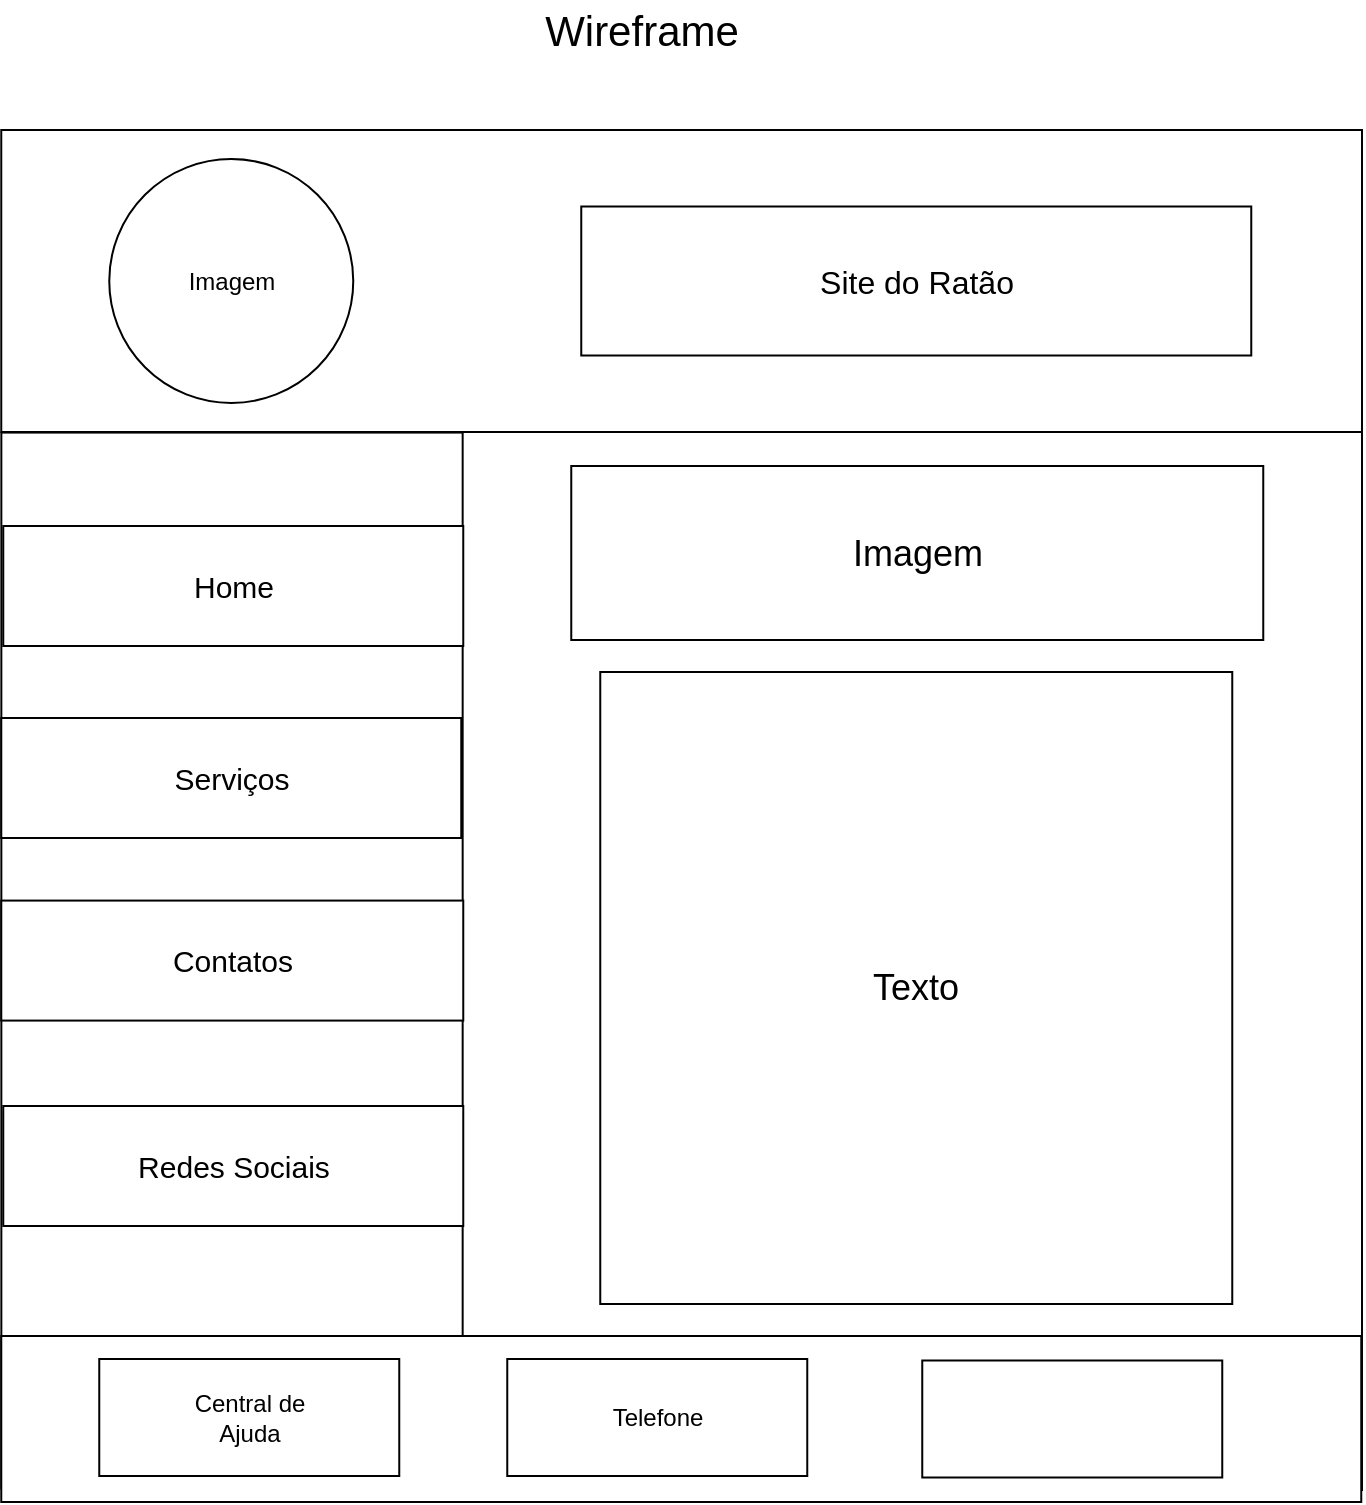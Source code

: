 <mxfile version="24.0.7" type="github">
  <diagram name="Página-1" id="S7ssqObe3ib5vzpyv2SK">
    <mxGraphModel dx="1386" dy="793" grid="0" gridSize="10" guides="1" tooltips="1" connect="1" arrows="1" fold="1" page="1" pageScale="1" pageWidth="827" pageHeight="1169" background="#FFFFFF" math="0" shadow="0">
      <root>
        <mxCell id="0" />
        <mxCell id="1" parent="0" />
        <mxCell id="VbOIKQpx7K-sj4lAZ01Y-1" value="" style="whiteSpace=wrap;html=1;aspect=fixed;" vertex="1" parent="1">
          <mxGeometry x="71" y="116" width="680" height="680" as="geometry" />
        </mxCell>
        <mxCell id="VbOIKQpx7K-sj4lAZ01Y-33" value="&lt;p style=&quot;line-height: 120%; font-size: 16px;&quot;&gt;Header&lt;/p&gt;" style="rounded=0;whiteSpace=wrap;html=1;" vertex="1" parent="1">
          <mxGeometry x="70.63" y="116" width="680.37" height="151" as="geometry" />
        </mxCell>
        <mxCell id="VbOIKQpx7K-sj4lAZ01Y-34" value="Imagem" style="ellipse;whiteSpace=wrap;html=1;aspect=fixed;" vertex="1" parent="1">
          <mxGeometry x="124.63" y="130.5" width="122" height="122" as="geometry" />
        </mxCell>
        <mxCell id="VbOIKQpx7K-sj4lAZ01Y-35" value="&lt;font style=&quot;font-size: 16px;&quot;&gt;Site do Ratão&lt;/font&gt;" style="rounded=0;whiteSpace=wrap;html=1;" vertex="1" parent="1">
          <mxGeometry x="360.63" y="154.25" width="335" height="74.5" as="geometry" />
        </mxCell>
        <mxCell id="VbOIKQpx7K-sj4lAZ01Y-36" value="" style="rounded=0;whiteSpace=wrap;html=1;rotation=90;" vertex="1" parent="1">
          <mxGeometry x="-78" y="415.96" width="528" height="230.66" as="geometry" />
        </mxCell>
        <mxCell id="VbOIKQpx7K-sj4lAZ01Y-37" value="&lt;font style=&quot;font-size: 18px;&quot;&gt;Imagem&lt;/font&gt;" style="rounded=0;whiteSpace=wrap;html=1;" vertex="1" parent="1">
          <mxGeometry x="355.63" y="284" width="346" height="87" as="geometry" />
        </mxCell>
        <mxCell id="VbOIKQpx7K-sj4lAZ01Y-38" value="&lt;font style=&quot;font-size: 18px;&quot;&gt;Texto&lt;/font&gt;" style="whiteSpace=wrap;html=1;aspect=fixed;" vertex="1" parent="1">
          <mxGeometry x="370.13" y="387" width="316" height="316" as="geometry" />
        </mxCell>
        <mxCell id="VbOIKQpx7K-sj4lAZ01Y-39" value="&lt;font style=&quot;font-size: 15px;&quot;&gt;Home&lt;/font&gt;" style="rounded=0;whiteSpace=wrap;html=1;" vertex="1" parent="1">
          <mxGeometry x="71.63" y="314" width="230" height="60" as="geometry" />
        </mxCell>
        <mxCell id="VbOIKQpx7K-sj4lAZ01Y-40" value="&lt;font style=&quot;font-size: 15px;&quot;&gt;Serviços&lt;/font&gt;" style="rounded=0;whiteSpace=wrap;html=1;" vertex="1" parent="1">
          <mxGeometry x="70.63" y="410" width="230" height="60" as="geometry" />
        </mxCell>
        <mxCell id="VbOIKQpx7K-sj4lAZ01Y-41" value="&lt;font style=&quot;font-size: 15px;&quot;&gt;Contatos&lt;/font&gt;" style="rounded=0;whiteSpace=wrap;html=1;" vertex="1" parent="1">
          <mxGeometry x="70.63" y="501.29" width="231" height="60" as="geometry" />
        </mxCell>
        <mxCell id="VbOIKQpx7K-sj4lAZ01Y-42" value="&lt;font style=&quot;font-size: 15px;&quot;&gt;Redes Sociais&lt;/font&gt;" style="rounded=0;whiteSpace=wrap;html=1;" vertex="1" parent="1">
          <mxGeometry x="71.63" y="604" width="230" height="60" as="geometry" />
        </mxCell>
        <mxCell id="VbOIKQpx7K-sj4lAZ01Y-45" value="" style="rounded=0;whiteSpace=wrap;html=1;" vertex="1" parent="1">
          <mxGeometry x="70.63" y="719" width="680" height="83" as="geometry" />
        </mxCell>
        <mxCell id="VbOIKQpx7K-sj4lAZ01Y-48" value="Central de&lt;div&gt;Ajuda&lt;/div&gt;" style="rounded=0;whiteSpace=wrap;html=1;" vertex="1" parent="1">
          <mxGeometry x="119.63" y="730.5" width="150" height="58.5" as="geometry" />
        </mxCell>
        <mxCell id="VbOIKQpx7K-sj4lAZ01Y-50" value="Telefone" style="rounded=0;whiteSpace=wrap;html=1;" vertex="1" parent="1">
          <mxGeometry x="323.63" y="730.5" width="150" height="58.5" as="geometry" />
        </mxCell>
        <mxCell id="VbOIKQpx7K-sj4lAZ01Y-51" value="" style="rounded=0;whiteSpace=wrap;html=1;" vertex="1" parent="1">
          <mxGeometry x="531.13" y="731.25" width="150" height="58.5" as="geometry" />
        </mxCell>
        <mxCell id="VbOIKQpx7K-sj4lAZ01Y-52" value="&lt;font style=&quot;font-size: 21px;&quot;&gt;Wireframe&lt;/font&gt;" style="text;strokeColor=none;align=center;fillColor=none;html=1;verticalAlign=middle;whiteSpace=wrap;rounded=0;" vertex="1" parent="1">
          <mxGeometry x="360.63" y="51" width="60" height="30" as="geometry" />
        </mxCell>
      </root>
    </mxGraphModel>
  </diagram>
</mxfile>
